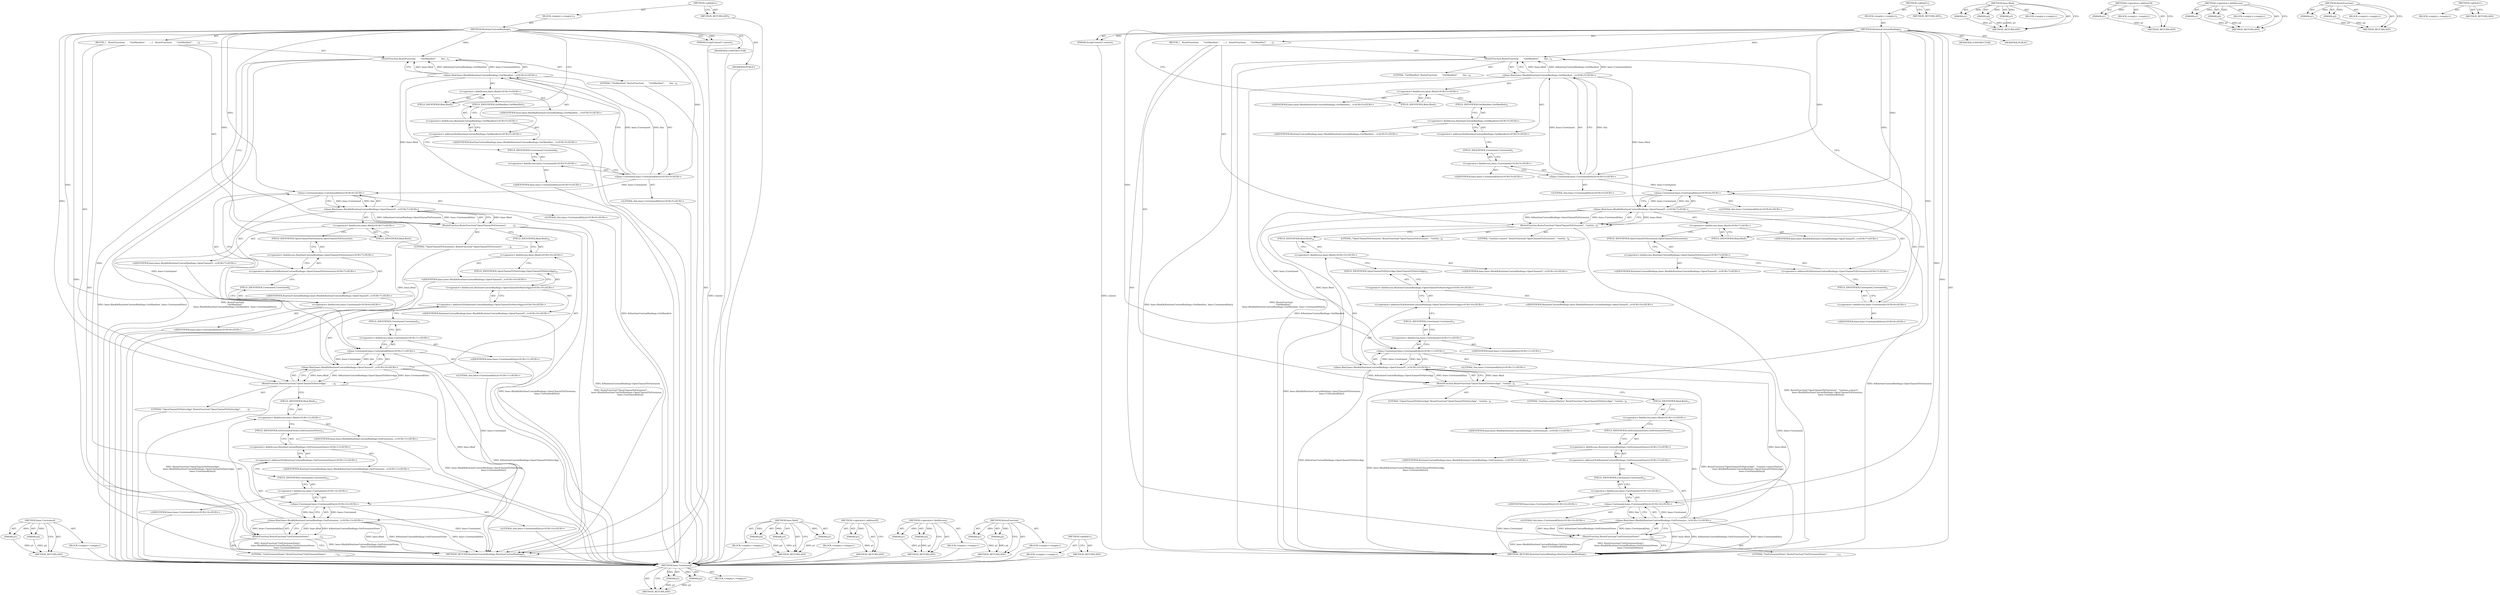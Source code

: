 digraph "&lt;global&gt;" {
vulnerable_120 [label=<(METHOD,base.Unretained)>];
vulnerable_121 [label=<(PARAM,p1)>];
vulnerable_122 [label=<(PARAM,p2)>];
vulnerable_123 [label=<(BLOCK,&lt;empty&gt;,&lt;empty&gt;)>];
vulnerable_124 [label=<(METHOD_RETURN,ANY)>];
vulnerable_6 [label=<(METHOD,&lt;global&gt;)<SUB>1</SUB>>];
vulnerable_7 [label=<(BLOCK,&lt;empty&gt;,&lt;empty&gt;)<SUB>1</SUB>>];
vulnerable_8 [label=<(METHOD,RuntimeCustomBindings)<SUB>1</SUB>>];
vulnerable_9 [label=<(PARAM,ScriptContext* context)<SUB>1</SUB>>];
vulnerable_10 [label=<(BLOCK,{
   RouteFunction(
       &quot;GetManifest&quot;,
     ...,{
   RouteFunction(
       &quot;GetManifest&quot;,
     ...)<SUB>2</SUB>>];
vulnerable_11 [label=<(RouteFunction,RouteFunction(
       &quot;GetManifest&quot;,
       bas...)<SUB>3</SUB>>];
vulnerable_12 [label=<(LITERAL,&quot;GetManifest&quot;,RouteFunction(
       &quot;GetManifest&quot;,
       bas...)<SUB>4</SUB>>];
vulnerable_13 [label="<(base.Bind,base::Bind(&amp;RuntimeCustomBindings::GetManifest,...)<SUB>5</SUB>>"];
vulnerable_14 [label="<(&lt;operator&gt;.fieldAccess,base::Bind)<SUB>5</SUB>>"];
vulnerable_15 [label="<(IDENTIFIER,base,base::Bind(&amp;RuntimeCustomBindings::GetManifest,...)<SUB>5</SUB>>"];
vulnerable_16 [label=<(FIELD_IDENTIFIER,Bind,Bind)<SUB>5</SUB>>];
vulnerable_17 [label="<(&lt;operator&gt;.addressOf,&amp;RuntimeCustomBindings::GetManifest)<SUB>5</SUB>>"];
vulnerable_18 [label="<(&lt;operator&gt;.fieldAccess,RuntimeCustomBindings::GetManifest)<SUB>5</SUB>>"];
vulnerable_19 [label="<(IDENTIFIER,RuntimeCustomBindings,base::Bind(&amp;RuntimeCustomBindings::GetManifest,...)<SUB>5</SUB>>"];
vulnerable_20 [label=<(FIELD_IDENTIFIER,GetManifest,GetManifest)<SUB>5</SUB>>];
vulnerable_21 [label="<(base.Unretained,base::Unretained(this))<SUB>5</SUB>>"];
vulnerable_22 [label="<(&lt;operator&gt;.fieldAccess,base::Unretained)<SUB>5</SUB>>"];
vulnerable_23 [label="<(IDENTIFIER,base,base::Unretained(this))<SUB>5</SUB>>"];
vulnerable_24 [label=<(FIELD_IDENTIFIER,Unretained,Unretained)<SUB>5</SUB>>];
vulnerable_25 [label="<(LITERAL,this,base::Unretained(this))<SUB>5</SUB>>"];
vulnerable_26 [label=<(RouteFunction,RouteFunction(&quot;OpenChannelToExtension&quot;,
       ...)<SUB>6</SUB>>];
vulnerable_27 [label=<(LITERAL,&quot;OpenChannelToExtension&quot;,RouteFunction(&quot;OpenChannelToExtension&quot;,
       ...)<SUB>6</SUB>>];
vulnerable_28 [label="<(base.Bind,base::Bind(&amp;RuntimeCustomBindings::OpenChannelT...)<SUB>7</SUB>>"];
vulnerable_29 [label="<(&lt;operator&gt;.fieldAccess,base::Bind)<SUB>7</SUB>>"];
vulnerable_30 [label="<(IDENTIFIER,base,base::Bind(&amp;RuntimeCustomBindings::OpenChannelT...)<SUB>7</SUB>>"];
vulnerable_31 [label=<(FIELD_IDENTIFIER,Bind,Bind)<SUB>7</SUB>>];
vulnerable_32 [label="<(&lt;operator&gt;.addressOf,&amp;RuntimeCustomBindings::OpenChannelToExtension)<SUB>7</SUB>>"];
vulnerable_33 [label="<(&lt;operator&gt;.fieldAccess,RuntimeCustomBindings::OpenChannelToExtension)<SUB>7</SUB>>"];
vulnerable_34 [label="<(IDENTIFIER,RuntimeCustomBindings,base::Bind(&amp;RuntimeCustomBindings::OpenChannelT...)<SUB>7</SUB>>"];
vulnerable_35 [label=<(FIELD_IDENTIFIER,OpenChannelToExtension,OpenChannelToExtension)<SUB>7</SUB>>];
vulnerable_36 [label="<(base.Unretained,base::Unretained(this))<SUB>8</SUB>>"];
vulnerable_37 [label="<(&lt;operator&gt;.fieldAccess,base::Unretained)<SUB>8</SUB>>"];
vulnerable_38 [label="<(IDENTIFIER,base,base::Unretained(this))<SUB>8</SUB>>"];
vulnerable_39 [label=<(FIELD_IDENTIFIER,Unretained,Unretained)<SUB>8</SUB>>];
vulnerable_40 [label="<(LITERAL,this,base::Unretained(this))<SUB>8</SUB>>"];
vulnerable_41 [label=<(RouteFunction,RouteFunction(&quot;OpenChannelToNativeApp&quot;,
       ...)<SUB>9</SUB>>];
vulnerable_42 [label=<(LITERAL,&quot;OpenChannelToNativeApp&quot;,RouteFunction(&quot;OpenChannelToNativeApp&quot;,
       ...)<SUB>9</SUB>>];
vulnerable_43 [label="<(base.Bind,base::Bind(&amp;RuntimeCustomBindings::OpenChannelT...)<SUB>10</SUB>>"];
vulnerable_44 [label="<(&lt;operator&gt;.fieldAccess,base::Bind)<SUB>10</SUB>>"];
vulnerable_45 [label="<(IDENTIFIER,base,base::Bind(&amp;RuntimeCustomBindings::OpenChannelT...)<SUB>10</SUB>>"];
vulnerable_46 [label=<(FIELD_IDENTIFIER,Bind,Bind)<SUB>10</SUB>>];
vulnerable_47 [label="<(&lt;operator&gt;.addressOf,&amp;RuntimeCustomBindings::OpenChannelToNativeApp)<SUB>10</SUB>>"];
vulnerable_48 [label="<(&lt;operator&gt;.fieldAccess,RuntimeCustomBindings::OpenChannelToNativeApp)<SUB>10</SUB>>"];
vulnerable_49 [label="<(IDENTIFIER,RuntimeCustomBindings,base::Bind(&amp;RuntimeCustomBindings::OpenChannelT...)<SUB>10</SUB>>"];
vulnerable_50 [label=<(FIELD_IDENTIFIER,OpenChannelToNativeApp,OpenChannelToNativeApp)<SUB>10</SUB>>];
vulnerable_51 [label="<(base.Unretained,base::Unretained(this))<SUB>11</SUB>>"];
vulnerable_52 [label="<(&lt;operator&gt;.fieldAccess,base::Unretained)<SUB>11</SUB>>"];
vulnerable_53 [label="<(IDENTIFIER,base,base::Unretained(this))<SUB>11</SUB>>"];
vulnerable_54 [label=<(FIELD_IDENTIFIER,Unretained,Unretained)<SUB>11</SUB>>];
vulnerable_55 [label="<(LITERAL,this,base::Unretained(this))<SUB>11</SUB>>"];
vulnerable_56 [label=<(RouteFunction,RouteFunction(&quot;GetExtensionViews&quot;,
            ...)<SUB>12</SUB>>];
vulnerable_57 [label=<(LITERAL,&quot;GetExtensionViews&quot;,RouteFunction(&quot;GetExtensionViews&quot;,
            ...)<SUB>12</SUB>>];
vulnerable_58 [label="<(base.Bind,base::Bind(&amp;RuntimeCustomBindings::GetExtension...)<SUB>13</SUB>>"];
vulnerable_59 [label="<(&lt;operator&gt;.fieldAccess,base::Bind)<SUB>13</SUB>>"];
vulnerable_60 [label="<(IDENTIFIER,base,base::Bind(&amp;RuntimeCustomBindings::GetExtension...)<SUB>13</SUB>>"];
vulnerable_61 [label=<(FIELD_IDENTIFIER,Bind,Bind)<SUB>13</SUB>>];
vulnerable_62 [label="<(&lt;operator&gt;.addressOf,&amp;RuntimeCustomBindings::GetExtensionViews)<SUB>13</SUB>>"];
vulnerable_63 [label="<(&lt;operator&gt;.fieldAccess,RuntimeCustomBindings::GetExtensionViews)<SUB>13</SUB>>"];
vulnerable_64 [label="<(IDENTIFIER,RuntimeCustomBindings,base::Bind(&amp;RuntimeCustomBindings::GetExtension...)<SUB>13</SUB>>"];
vulnerable_65 [label=<(FIELD_IDENTIFIER,GetExtensionViews,GetExtensionViews)<SUB>13</SUB>>];
vulnerable_66 [label="<(base.Unretained,base::Unretained(this))<SUB>14</SUB>>"];
vulnerable_67 [label="<(&lt;operator&gt;.fieldAccess,base::Unretained)<SUB>14</SUB>>"];
vulnerable_68 [label="<(IDENTIFIER,base,base::Unretained(this))<SUB>14</SUB>>"];
vulnerable_69 [label=<(FIELD_IDENTIFIER,Unretained,Unretained)<SUB>14</SUB>>];
vulnerable_70 [label="<(LITERAL,this,base::Unretained(this))<SUB>14</SUB>>"];
vulnerable_71 [label=<(MODIFIER,CONSTRUCTOR)>];
vulnerable_72 [label=<(MODIFIER,PUBLIC)>];
vulnerable_73 [label=<(METHOD_RETURN,RuntimeCustomBindings.RuntimeCustomBindings)<SUB>1</SUB>>];
vulnerable_75 [label=<(METHOD_RETURN,ANY)<SUB>1</SUB>>];
vulnerable_105 [label=<(METHOD,base.Bind)>];
vulnerable_106 [label=<(PARAM,p1)>];
vulnerable_107 [label=<(PARAM,p2)>];
vulnerable_108 [label=<(PARAM,p3)>];
vulnerable_109 [label=<(BLOCK,&lt;empty&gt;,&lt;empty&gt;)>];
vulnerable_110 [label=<(METHOD_RETURN,ANY)>];
vulnerable_116 [label=<(METHOD,&lt;operator&gt;.addressOf)>];
vulnerable_117 [label=<(PARAM,p1)>];
vulnerable_118 [label=<(BLOCK,&lt;empty&gt;,&lt;empty&gt;)>];
vulnerable_119 [label=<(METHOD_RETURN,ANY)>];
vulnerable_111 [label=<(METHOD,&lt;operator&gt;.fieldAccess)>];
vulnerable_112 [label=<(PARAM,p1)>];
vulnerable_113 [label=<(PARAM,p2)>];
vulnerable_114 [label=<(BLOCK,&lt;empty&gt;,&lt;empty&gt;)>];
vulnerable_115 [label=<(METHOD_RETURN,ANY)>];
vulnerable_100 [label=<(METHOD,RouteFunction)>];
vulnerable_101 [label=<(PARAM,p1)>];
vulnerable_102 [label=<(PARAM,p2)>];
vulnerable_103 [label=<(BLOCK,&lt;empty&gt;,&lt;empty&gt;)>];
vulnerable_104 [label=<(METHOD_RETURN,ANY)>];
vulnerable_94 [label=<(METHOD,&lt;global&gt;)<SUB>1</SUB>>];
vulnerable_95 [label=<(BLOCK,&lt;empty&gt;,&lt;empty&gt;)>];
vulnerable_96 [label=<(METHOD_RETURN,ANY)>];
fixed_126 [label=<(METHOD,base.Unretained)>];
fixed_127 [label=<(PARAM,p1)>];
fixed_128 [label=<(PARAM,p2)>];
fixed_129 [label=<(BLOCK,&lt;empty&gt;,&lt;empty&gt;)>];
fixed_130 [label=<(METHOD_RETURN,ANY)>];
fixed_6 [label=<(METHOD,&lt;global&gt;)<SUB>1</SUB>>];
fixed_7 [label=<(BLOCK,&lt;empty&gt;,&lt;empty&gt;)<SUB>1</SUB>>];
fixed_8 [label=<(METHOD,RuntimeCustomBindings)<SUB>1</SUB>>];
fixed_9 [label=<(PARAM,ScriptContext* context)<SUB>1</SUB>>];
fixed_10 [label=<(BLOCK,{
   RouteFunction(
       &quot;GetManifest&quot;,
     ...,{
   RouteFunction(
       &quot;GetManifest&quot;,
     ...)<SUB>2</SUB>>];
fixed_11 [label=<(RouteFunction,RouteFunction(
       &quot;GetManifest&quot;,
       bas...)<SUB>3</SUB>>];
fixed_12 [label=<(LITERAL,&quot;GetManifest&quot;,RouteFunction(
       &quot;GetManifest&quot;,
       bas...)<SUB>4</SUB>>];
fixed_13 [label="<(base.Bind,base::Bind(&amp;RuntimeCustomBindings::GetManifest,...)<SUB>5</SUB>>"];
fixed_14 [label="<(&lt;operator&gt;.fieldAccess,base::Bind)<SUB>5</SUB>>"];
fixed_15 [label="<(IDENTIFIER,base,base::Bind(&amp;RuntimeCustomBindings::GetManifest,...)<SUB>5</SUB>>"];
fixed_16 [label=<(FIELD_IDENTIFIER,Bind,Bind)<SUB>5</SUB>>];
fixed_17 [label="<(&lt;operator&gt;.addressOf,&amp;RuntimeCustomBindings::GetManifest)<SUB>5</SUB>>"];
fixed_18 [label="<(&lt;operator&gt;.fieldAccess,RuntimeCustomBindings::GetManifest)<SUB>5</SUB>>"];
fixed_19 [label="<(IDENTIFIER,RuntimeCustomBindings,base::Bind(&amp;RuntimeCustomBindings::GetManifest,...)<SUB>5</SUB>>"];
fixed_20 [label=<(FIELD_IDENTIFIER,GetManifest,GetManifest)<SUB>5</SUB>>];
fixed_21 [label="<(base.Unretained,base::Unretained(this))<SUB>5</SUB>>"];
fixed_22 [label="<(&lt;operator&gt;.fieldAccess,base::Unretained)<SUB>5</SUB>>"];
fixed_23 [label="<(IDENTIFIER,base,base::Unretained(this))<SUB>5</SUB>>"];
fixed_24 [label=<(FIELD_IDENTIFIER,Unretained,Unretained)<SUB>5</SUB>>];
fixed_25 [label="<(LITERAL,this,base::Unretained(this))<SUB>5</SUB>>"];
fixed_26 [label=<(RouteFunction,RouteFunction(&quot;OpenChannelToExtension&quot;, &quot;runtim...)<SUB>6</SUB>>];
fixed_27 [label=<(LITERAL,&quot;OpenChannelToExtension&quot;,RouteFunction(&quot;OpenChannelToExtension&quot;, &quot;runtim...)<SUB>6</SUB>>];
fixed_28 [label=<(LITERAL,&quot;runtime.connect&quot;,RouteFunction(&quot;OpenChannelToExtension&quot;, &quot;runtim...)<SUB>6</SUB>>];
fixed_29 [label="<(base.Bind,base::Bind(&amp;RuntimeCustomBindings::OpenChannelT...)<SUB>7</SUB>>"];
fixed_30 [label="<(&lt;operator&gt;.fieldAccess,base::Bind)<SUB>7</SUB>>"];
fixed_31 [label="<(IDENTIFIER,base,base::Bind(&amp;RuntimeCustomBindings::OpenChannelT...)<SUB>7</SUB>>"];
fixed_32 [label=<(FIELD_IDENTIFIER,Bind,Bind)<SUB>7</SUB>>];
fixed_33 [label="<(&lt;operator&gt;.addressOf,&amp;RuntimeCustomBindings::OpenChannelToExtension)<SUB>7</SUB>>"];
fixed_34 [label="<(&lt;operator&gt;.fieldAccess,RuntimeCustomBindings::OpenChannelToExtension)<SUB>7</SUB>>"];
fixed_35 [label="<(IDENTIFIER,RuntimeCustomBindings,base::Bind(&amp;RuntimeCustomBindings::OpenChannelT...)<SUB>7</SUB>>"];
fixed_36 [label=<(FIELD_IDENTIFIER,OpenChannelToExtension,OpenChannelToExtension)<SUB>7</SUB>>];
fixed_37 [label="<(base.Unretained,base::Unretained(this))<SUB>8</SUB>>"];
fixed_38 [label="<(&lt;operator&gt;.fieldAccess,base::Unretained)<SUB>8</SUB>>"];
fixed_39 [label="<(IDENTIFIER,base,base::Unretained(this))<SUB>8</SUB>>"];
fixed_40 [label=<(FIELD_IDENTIFIER,Unretained,Unretained)<SUB>8</SUB>>];
fixed_41 [label="<(LITERAL,this,base::Unretained(this))<SUB>8</SUB>>"];
fixed_42 [label=<(RouteFunction,RouteFunction(&quot;OpenChannelToNativeApp&quot;, &quot;runtim...)<SUB>9</SUB>>];
fixed_43 [label=<(LITERAL,&quot;OpenChannelToNativeApp&quot;,RouteFunction(&quot;OpenChannelToNativeApp&quot;, &quot;runtim...)<SUB>9</SUB>>];
fixed_44 [label=<(LITERAL,&quot;runtime.connectNative&quot;,RouteFunction(&quot;OpenChannelToNativeApp&quot;, &quot;runtim...)<SUB>9</SUB>>];
fixed_45 [label="<(base.Bind,base::Bind(&amp;RuntimeCustomBindings::OpenChannelT...)<SUB>10</SUB>>"];
fixed_46 [label="<(&lt;operator&gt;.fieldAccess,base::Bind)<SUB>10</SUB>>"];
fixed_47 [label="<(IDENTIFIER,base,base::Bind(&amp;RuntimeCustomBindings::OpenChannelT...)<SUB>10</SUB>>"];
fixed_48 [label=<(FIELD_IDENTIFIER,Bind,Bind)<SUB>10</SUB>>];
fixed_49 [label="<(&lt;operator&gt;.addressOf,&amp;RuntimeCustomBindings::OpenChannelToNativeApp)<SUB>10</SUB>>"];
fixed_50 [label="<(&lt;operator&gt;.fieldAccess,RuntimeCustomBindings::OpenChannelToNativeApp)<SUB>10</SUB>>"];
fixed_51 [label="<(IDENTIFIER,RuntimeCustomBindings,base::Bind(&amp;RuntimeCustomBindings::OpenChannelT...)<SUB>10</SUB>>"];
fixed_52 [label=<(FIELD_IDENTIFIER,OpenChannelToNativeApp,OpenChannelToNativeApp)<SUB>10</SUB>>];
fixed_53 [label="<(base.Unretained,base::Unretained(this))<SUB>11</SUB>>"];
fixed_54 [label="<(&lt;operator&gt;.fieldAccess,base::Unretained)<SUB>11</SUB>>"];
fixed_55 [label="<(IDENTIFIER,base,base::Unretained(this))<SUB>11</SUB>>"];
fixed_56 [label=<(FIELD_IDENTIFIER,Unretained,Unretained)<SUB>11</SUB>>];
fixed_57 [label="<(LITERAL,this,base::Unretained(this))<SUB>11</SUB>>"];
fixed_58 [label=<(RouteFunction,RouteFunction(&quot;GetExtensionViews&quot;,
            ...)<SUB>12</SUB>>];
fixed_59 [label=<(LITERAL,&quot;GetExtensionViews&quot;,RouteFunction(&quot;GetExtensionViews&quot;,
            ...)<SUB>12</SUB>>];
fixed_60 [label="<(base.Bind,base::Bind(&amp;RuntimeCustomBindings::GetExtension...)<SUB>13</SUB>>"];
fixed_61 [label="<(&lt;operator&gt;.fieldAccess,base::Bind)<SUB>13</SUB>>"];
fixed_62 [label="<(IDENTIFIER,base,base::Bind(&amp;RuntimeCustomBindings::GetExtension...)<SUB>13</SUB>>"];
fixed_63 [label=<(FIELD_IDENTIFIER,Bind,Bind)<SUB>13</SUB>>];
fixed_64 [label="<(&lt;operator&gt;.addressOf,&amp;RuntimeCustomBindings::GetExtensionViews)<SUB>13</SUB>>"];
fixed_65 [label="<(&lt;operator&gt;.fieldAccess,RuntimeCustomBindings::GetExtensionViews)<SUB>13</SUB>>"];
fixed_66 [label="<(IDENTIFIER,RuntimeCustomBindings,base::Bind(&amp;RuntimeCustomBindings::GetExtension...)<SUB>13</SUB>>"];
fixed_67 [label=<(FIELD_IDENTIFIER,GetExtensionViews,GetExtensionViews)<SUB>13</SUB>>];
fixed_68 [label="<(base.Unretained,base::Unretained(this))<SUB>14</SUB>>"];
fixed_69 [label="<(&lt;operator&gt;.fieldAccess,base::Unretained)<SUB>14</SUB>>"];
fixed_70 [label="<(IDENTIFIER,base,base::Unretained(this))<SUB>14</SUB>>"];
fixed_71 [label=<(FIELD_IDENTIFIER,Unretained,Unretained)<SUB>14</SUB>>];
fixed_72 [label="<(LITERAL,this,base::Unretained(this))<SUB>14</SUB>>"];
fixed_73 [label=<(MODIFIER,CONSTRUCTOR)>];
fixed_74 [label=<(MODIFIER,PUBLIC)>];
fixed_75 [label=<(METHOD_RETURN,RuntimeCustomBindings.RuntimeCustomBindings)<SUB>1</SUB>>];
fixed_77 [label=<(METHOD_RETURN,ANY)<SUB>1</SUB>>];
fixed_111 [label=<(METHOD,base.Bind)>];
fixed_112 [label=<(PARAM,p1)>];
fixed_113 [label=<(PARAM,p2)>];
fixed_114 [label=<(PARAM,p3)>];
fixed_115 [label=<(BLOCK,&lt;empty&gt;,&lt;empty&gt;)>];
fixed_116 [label=<(METHOD_RETURN,ANY)>];
fixed_122 [label=<(METHOD,&lt;operator&gt;.addressOf)>];
fixed_123 [label=<(PARAM,p1)>];
fixed_124 [label=<(BLOCK,&lt;empty&gt;,&lt;empty&gt;)>];
fixed_125 [label=<(METHOD_RETURN,ANY)>];
fixed_117 [label=<(METHOD,&lt;operator&gt;.fieldAccess)>];
fixed_118 [label=<(PARAM,p1)>];
fixed_119 [label=<(PARAM,p2)>];
fixed_120 [label=<(BLOCK,&lt;empty&gt;,&lt;empty&gt;)>];
fixed_121 [label=<(METHOD_RETURN,ANY)>];
fixed_106 [label=<(METHOD,RouteFunction)>];
fixed_107 [label=<(PARAM,p1)>];
fixed_108 [label=<(PARAM,p2)>];
fixed_109 [label=<(BLOCK,&lt;empty&gt;,&lt;empty&gt;)>];
fixed_110 [label=<(METHOD_RETURN,ANY)>];
fixed_100 [label=<(METHOD,&lt;global&gt;)<SUB>1</SUB>>];
fixed_101 [label=<(BLOCK,&lt;empty&gt;,&lt;empty&gt;)>];
fixed_102 [label=<(METHOD_RETURN,ANY)>];
vulnerable_120 -> vulnerable_121  [key=0, label="AST: "];
vulnerable_120 -> vulnerable_121  [key=1, label="DDG: "];
vulnerable_120 -> vulnerable_123  [key=0, label="AST: "];
vulnerable_120 -> vulnerable_122  [key=0, label="AST: "];
vulnerable_120 -> vulnerable_122  [key=1, label="DDG: "];
vulnerable_120 -> vulnerable_124  [key=0, label="AST: "];
vulnerable_120 -> vulnerable_124  [key=1, label="CFG: "];
vulnerable_121 -> vulnerable_124  [key=0, label="DDG: p1"];
vulnerable_122 -> vulnerable_124  [key=0, label="DDG: p2"];
vulnerable_123 -> fixed_126  [key=0];
vulnerable_124 -> fixed_126  [key=0];
vulnerable_6 -> vulnerable_7  [key=0, label="AST: "];
vulnerable_6 -> vulnerable_75  [key=0, label="AST: "];
vulnerable_6 -> vulnerable_75  [key=1, label="CFG: "];
vulnerable_7 -> vulnerable_8  [key=0, label="AST: "];
vulnerable_8 -> vulnerable_9  [key=0, label="AST: "];
vulnerable_8 -> vulnerable_9  [key=1, label="DDG: "];
vulnerable_8 -> vulnerable_10  [key=0, label="AST: "];
vulnerable_8 -> vulnerable_71  [key=0, label="AST: "];
vulnerable_8 -> vulnerable_72  [key=0, label="AST: "];
vulnerable_8 -> vulnerable_73  [key=0, label="AST: "];
vulnerable_8 -> vulnerable_16  [key=0, label="CFG: "];
vulnerable_8 -> vulnerable_11  [key=0, label="DDG: "];
vulnerable_8 -> vulnerable_26  [key=0, label="DDG: "];
vulnerable_8 -> vulnerable_41  [key=0, label="DDG: "];
vulnerable_8 -> vulnerable_56  [key=0, label="DDG: "];
vulnerable_8 -> vulnerable_21  [key=0, label="DDG: "];
vulnerable_8 -> vulnerable_36  [key=0, label="DDG: "];
vulnerable_8 -> vulnerable_51  [key=0, label="DDG: "];
vulnerable_8 -> vulnerable_66  [key=0, label="DDG: "];
vulnerable_9 -> vulnerable_73  [key=0, label="DDG: context"];
vulnerable_10 -> vulnerable_11  [key=0, label="AST: "];
vulnerable_10 -> vulnerable_26  [key=0, label="AST: "];
vulnerable_10 -> vulnerable_41  [key=0, label="AST: "];
vulnerable_10 -> vulnerable_56  [key=0, label="AST: "];
vulnerable_11 -> vulnerable_12  [key=0, label="AST: "];
vulnerable_11 -> vulnerable_13  [key=0, label="AST: "];
vulnerable_11 -> vulnerable_31  [key=0, label="CFG: "];
vulnerable_11 -> vulnerable_73  [key=0, label="DDG: base::Bind(&amp;RuntimeCustomBindings::GetManifest, base::Unretained(this))"];
vulnerable_11 -> vulnerable_73  [key=1, label="DDG: RouteFunction(
       &quot;GetManifest&quot;,
       base::Bind(&amp;RuntimeCustomBindings::GetManifest, base::Unretained(this)))"];
vulnerable_12 -> fixed_126  [key=0];
vulnerable_13 -> vulnerable_14  [key=0, label="AST: "];
vulnerable_13 -> vulnerable_17  [key=0, label="AST: "];
vulnerable_13 -> vulnerable_21  [key=0, label="AST: "];
vulnerable_13 -> vulnerable_11  [key=0, label="CFG: "];
vulnerable_13 -> vulnerable_11  [key=1, label="DDG: base::Bind"];
vulnerable_13 -> vulnerable_11  [key=2, label="DDG: &amp;RuntimeCustomBindings::GetManifest"];
vulnerable_13 -> vulnerable_11  [key=3, label="DDG: base::Unretained(this)"];
vulnerable_13 -> vulnerable_73  [key=0, label="DDG: &amp;RuntimeCustomBindings::GetManifest"];
vulnerable_13 -> vulnerable_28  [key=0, label="DDG: base::Bind"];
vulnerable_14 -> vulnerable_15  [key=0, label="AST: "];
vulnerable_14 -> vulnerable_16  [key=0, label="AST: "];
vulnerable_14 -> vulnerable_20  [key=0, label="CFG: "];
vulnerable_15 -> fixed_126  [key=0];
vulnerable_16 -> vulnerable_14  [key=0, label="CFG: "];
vulnerable_17 -> vulnerable_18  [key=0, label="AST: "];
vulnerable_17 -> vulnerable_24  [key=0, label="CFG: "];
vulnerable_18 -> vulnerable_19  [key=0, label="AST: "];
vulnerable_18 -> vulnerable_20  [key=0, label="AST: "];
vulnerable_18 -> vulnerable_17  [key=0, label="CFG: "];
vulnerable_19 -> fixed_126  [key=0];
vulnerable_20 -> vulnerable_18  [key=0, label="CFG: "];
vulnerable_21 -> vulnerable_22  [key=0, label="AST: "];
vulnerable_21 -> vulnerable_25  [key=0, label="AST: "];
vulnerable_21 -> vulnerable_13  [key=0, label="CFG: "];
vulnerable_21 -> vulnerable_13  [key=1, label="DDG: base::Unretained"];
vulnerable_21 -> vulnerable_13  [key=2, label="DDG: this"];
vulnerable_21 -> vulnerable_36  [key=0, label="DDG: base::Unretained"];
vulnerable_22 -> vulnerable_23  [key=0, label="AST: "];
vulnerable_22 -> vulnerable_24  [key=0, label="AST: "];
vulnerable_22 -> vulnerable_21  [key=0, label="CFG: "];
vulnerable_23 -> fixed_126  [key=0];
vulnerable_24 -> vulnerable_22  [key=0, label="CFG: "];
vulnerable_25 -> fixed_126  [key=0];
vulnerable_26 -> vulnerable_27  [key=0, label="AST: "];
vulnerable_26 -> vulnerable_28  [key=0, label="AST: "];
vulnerable_26 -> vulnerable_46  [key=0, label="CFG: "];
vulnerable_26 -> vulnerable_73  [key=0, label="DDG: base::Bind(&amp;RuntimeCustomBindings::OpenChannelToExtension,
                            base::Unretained(this))"];
vulnerable_26 -> vulnerable_73  [key=1, label="DDG: RouteFunction(&quot;OpenChannelToExtension&quot;,
                 base::Bind(&amp;RuntimeCustomBindings::OpenChannelToExtension,
                            base::Unretained(this)))"];
vulnerable_27 -> fixed_126  [key=0];
vulnerable_28 -> vulnerable_29  [key=0, label="AST: "];
vulnerable_28 -> vulnerable_32  [key=0, label="AST: "];
vulnerable_28 -> vulnerable_36  [key=0, label="AST: "];
vulnerable_28 -> vulnerable_26  [key=0, label="CFG: "];
vulnerable_28 -> vulnerable_26  [key=1, label="DDG: base::Bind"];
vulnerable_28 -> vulnerable_26  [key=2, label="DDG: &amp;RuntimeCustomBindings::OpenChannelToExtension"];
vulnerable_28 -> vulnerable_26  [key=3, label="DDG: base::Unretained(this)"];
vulnerable_28 -> vulnerable_73  [key=0, label="DDG: &amp;RuntimeCustomBindings::OpenChannelToExtension"];
vulnerable_28 -> vulnerable_43  [key=0, label="DDG: base::Bind"];
vulnerable_29 -> vulnerable_30  [key=0, label="AST: "];
vulnerable_29 -> vulnerable_31  [key=0, label="AST: "];
vulnerable_29 -> vulnerable_35  [key=0, label="CFG: "];
vulnerable_30 -> fixed_126  [key=0];
vulnerable_31 -> vulnerable_29  [key=0, label="CFG: "];
vulnerable_32 -> vulnerable_33  [key=0, label="AST: "];
vulnerable_32 -> vulnerable_39  [key=0, label="CFG: "];
vulnerable_33 -> vulnerable_34  [key=0, label="AST: "];
vulnerable_33 -> vulnerable_35  [key=0, label="AST: "];
vulnerable_33 -> vulnerable_32  [key=0, label="CFG: "];
vulnerable_34 -> fixed_126  [key=0];
vulnerable_35 -> vulnerable_33  [key=0, label="CFG: "];
vulnerable_36 -> vulnerable_37  [key=0, label="AST: "];
vulnerable_36 -> vulnerable_40  [key=0, label="AST: "];
vulnerable_36 -> vulnerable_28  [key=0, label="CFG: "];
vulnerable_36 -> vulnerable_28  [key=1, label="DDG: base::Unretained"];
vulnerable_36 -> vulnerable_28  [key=2, label="DDG: this"];
vulnerable_36 -> vulnerable_51  [key=0, label="DDG: base::Unretained"];
vulnerable_37 -> vulnerable_38  [key=0, label="AST: "];
vulnerable_37 -> vulnerable_39  [key=0, label="AST: "];
vulnerable_37 -> vulnerable_36  [key=0, label="CFG: "];
vulnerable_38 -> fixed_126  [key=0];
vulnerable_39 -> vulnerable_37  [key=0, label="CFG: "];
vulnerable_40 -> fixed_126  [key=0];
vulnerable_41 -> vulnerable_42  [key=0, label="AST: "];
vulnerable_41 -> vulnerable_43  [key=0, label="AST: "];
vulnerable_41 -> vulnerable_61  [key=0, label="CFG: "];
vulnerable_41 -> vulnerable_73  [key=0, label="DDG: base::Bind(&amp;RuntimeCustomBindings::OpenChannelToNativeApp,
                            base::Unretained(this))"];
vulnerable_41 -> vulnerable_73  [key=1, label="DDG: RouteFunction(&quot;OpenChannelToNativeApp&quot;,
                 base::Bind(&amp;RuntimeCustomBindings::OpenChannelToNativeApp,
                            base::Unretained(this)))"];
vulnerable_42 -> fixed_126  [key=0];
vulnerable_43 -> vulnerable_44  [key=0, label="AST: "];
vulnerable_43 -> vulnerable_47  [key=0, label="AST: "];
vulnerable_43 -> vulnerable_51  [key=0, label="AST: "];
vulnerable_43 -> vulnerable_41  [key=0, label="CFG: "];
vulnerable_43 -> vulnerable_41  [key=1, label="DDG: base::Bind"];
vulnerable_43 -> vulnerable_41  [key=2, label="DDG: &amp;RuntimeCustomBindings::OpenChannelToNativeApp"];
vulnerable_43 -> vulnerable_41  [key=3, label="DDG: base::Unretained(this)"];
vulnerable_43 -> vulnerable_73  [key=0, label="DDG: &amp;RuntimeCustomBindings::OpenChannelToNativeApp"];
vulnerable_43 -> vulnerable_58  [key=0, label="DDG: base::Bind"];
vulnerable_44 -> vulnerable_45  [key=0, label="AST: "];
vulnerable_44 -> vulnerable_46  [key=0, label="AST: "];
vulnerable_44 -> vulnerable_50  [key=0, label="CFG: "];
vulnerable_45 -> fixed_126  [key=0];
vulnerable_46 -> vulnerable_44  [key=0, label="CFG: "];
vulnerable_47 -> vulnerable_48  [key=0, label="AST: "];
vulnerable_47 -> vulnerable_54  [key=0, label="CFG: "];
vulnerable_48 -> vulnerable_49  [key=0, label="AST: "];
vulnerable_48 -> vulnerable_50  [key=0, label="AST: "];
vulnerable_48 -> vulnerable_47  [key=0, label="CFG: "];
vulnerable_49 -> fixed_126  [key=0];
vulnerable_50 -> vulnerable_48  [key=0, label="CFG: "];
vulnerable_51 -> vulnerable_52  [key=0, label="AST: "];
vulnerable_51 -> vulnerable_55  [key=0, label="AST: "];
vulnerable_51 -> vulnerable_43  [key=0, label="CFG: "];
vulnerable_51 -> vulnerable_43  [key=1, label="DDG: base::Unretained"];
vulnerable_51 -> vulnerable_43  [key=2, label="DDG: this"];
vulnerable_51 -> vulnerable_66  [key=0, label="DDG: base::Unretained"];
vulnerable_52 -> vulnerable_53  [key=0, label="AST: "];
vulnerable_52 -> vulnerable_54  [key=0, label="AST: "];
vulnerable_52 -> vulnerable_51  [key=0, label="CFG: "];
vulnerable_53 -> fixed_126  [key=0];
vulnerable_54 -> vulnerable_52  [key=0, label="CFG: "];
vulnerable_55 -> fixed_126  [key=0];
vulnerable_56 -> vulnerable_57  [key=0, label="AST: "];
vulnerable_56 -> vulnerable_58  [key=0, label="AST: "];
vulnerable_56 -> vulnerable_73  [key=0, label="CFG: "];
vulnerable_56 -> vulnerable_73  [key=1, label="DDG: base::Bind(&amp;RuntimeCustomBindings::GetExtensionViews,
                           base::Unretained(this))"];
vulnerable_56 -> vulnerable_73  [key=2, label="DDG: RouteFunction(&quot;GetExtensionViews&quot;,
                base::Bind(&amp;RuntimeCustomBindings::GetExtensionViews,
                           base::Unretained(this)))"];
vulnerable_57 -> fixed_126  [key=0];
vulnerable_58 -> vulnerable_59  [key=0, label="AST: "];
vulnerable_58 -> vulnerable_62  [key=0, label="AST: "];
vulnerable_58 -> vulnerable_66  [key=0, label="AST: "];
vulnerable_58 -> vulnerable_56  [key=0, label="CFG: "];
vulnerable_58 -> vulnerable_56  [key=1, label="DDG: base::Bind"];
vulnerable_58 -> vulnerable_56  [key=2, label="DDG: &amp;RuntimeCustomBindings::GetExtensionViews"];
vulnerable_58 -> vulnerable_56  [key=3, label="DDG: base::Unretained(this)"];
vulnerable_58 -> vulnerable_73  [key=0, label="DDG: base::Bind"];
vulnerable_58 -> vulnerable_73  [key=1, label="DDG: &amp;RuntimeCustomBindings::GetExtensionViews"];
vulnerable_58 -> vulnerable_73  [key=2, label="DDG: base::Unretained(this)"];
vulnerable_59 -> vulnerable_60  [key=0, label="AST: "];
vulnerable_59 -> vulnerable_61  [key=0, label="AST: "];
vulnerable_59 -> vulnerable_65  [key=0, label="CFG: "];
vulnerable_60 -> fixed_126  [key=0];
vulnerable_61 -> vulnerable_59  [key=0, label="CFG: "];
vulnerable_62 -> vulnerable_63  [key=0, label="AST: "];
vulnerable_62 -> vulnerable_69  [key=0, label="CFG: "];
vulnerable_63 -> vulnerable_64  [key=0, label="AST: "];
vulnerable_63 -> vulnerable_65  [key=0, label="AST: "];
vulnerable_63 -> vulnerable_62  [key=0, label="CFG: "];
vulnerable_64 -> fixed_126  [key=0];
vulnerable_65 -> vulnerable_63  [key=0, label="CFG: "];
vulnerable_66 -> vulnerable_67  [key=0, label="AST: "];
vulnerable_66 -> vulnerable_70  [key=0, label="AST: "];
vulnerable_66 -> vulnerable_58  [key=0, label="CFG: "];
vulnerable_66 -> vulnerable_58  [key=1, label="DDG: base::Unretained"];
vulnerable_66 -> vulnerable_58  [key=2, label="DDG: this"];
vulnerable_66 -> vulnerable_73  [key=0, label="DDG: base::Unretained"];
vulnerable_67 -> vulnerable_68  [key=0, label="AST: "];
vulnerable_67 -> vulnerable_69  [key=0, label="AST: "];
vulnerable_67 -> vulnerable_66  [key=0, label="CFG: "];
vulnerable_68 -> fixed_126  [key=0];
vulnerable_69 -> vulnerable_67  [key=0, label="CFG: "];
vulnerable_70 -> fixed_126  [key=0];
vulnerable_71 -> fixed_126  [key=0];
vulnerable_72 -> fixed_126  [key=0];
vulnerable_73 -> fixed_126  [key=0];
vulnerable_75 -> fixed_126  [key=0];
vulnerable_105 -> vulnerable_106  [key=0, label="AST: "];
vulnerable_105 -> vulnerable_106  [key=1, label="DDG: "];
vulnerable_105 -> vulnerable_109  [key=0, label="AST: "];
vulnerable_105 -> vulnerable_107  [key=0, label="AST: "];
vulnerable_105 -> vulnerable_107  [key=1, label="DDG: "];
vulnerable_105 -> vulnerable_110  [key=0, label="AST: "];
vulnerable_105 -> vulnerable_110  [key=1, label="CFG: "];
vulnerable_105 -> vulnerable_108  [key=0, label="AST: "];
vulnerable_105 -> vulnerable_108  [key=1, label="DDG: "];
vulnerable_106 -> vulnerable_110  [key=0, label="DDG: p1"];
vulnerable_107 -> vulnerable_110  [key=0, label="DDG: p2"];
vulnerable_108 -> vulnerable_110  [key=0, label="DDG: p3"];
vulnerable_109 -> fixed_126  [key=0];
vulnerable_110 -> fixed_126  [key=0];
vulnerable_116 -> vulnerable_117  [key=0, label="AST: "];
vulnerable_116 -> vulnerable_117  [key=1, label="DDG: "];
vulnerable_116 -> vulnerable_118  [key=0, label="AST: "];
vulnerable_116 -> vulnerable_119  [key=0, label="AST: "];
vulnerable_116 -> vulnerable_119  [key=1, label="CFG: "];
vulnerable_117 -> vulnerable_119  [key=0, label="DDG: p1"];
vulnerable_118 -> fixed_126  [key=0];
vulnerable_119 -> fixed_126  [key=0];
vulnerable_111 -> vulnerable_112  [key=0, label="AST: "];
vulnerable_111 -> vulnerable_112  [key=1, label="DDG: "];
vulnerable_111 -> vulnerable_114  [key=0, label="AST: "];
vulnerable_111 -> vulnerable_113  [key=0, label="AST: "];
vulnerable_111 -> vulnerable_113  [key=1, label="DDG: "];
vulnerable_111 -> vulnerable_115  [key=0, label="AST: "];
vulnerable_111 -> vulnerable_115  [key=1, label="CFG: "];
vulnerable_112 -> vulnerable_115  [key=0, label="DDG: p1"];
vulnerable_113 -> vulnerable_115  [key=0, label="DDG: p2"];
vulnerable_114 -> fixed_126  [key=0];
vulnerable_115 -> fixed_126  [key=0];
vulnerable_100 -> vulnerable_101  [key=0, label="AST: "];
vulnerable_100 -> vulnerable_101  [key=1, label="DDG: "];
vulnerable_100 -> vulnerable_103  [key=0, label="AST: "];
vulnerable_100 -> vulnerable_102  [key=0, label="AST: "];
vulnerable_100 -> vulnerable_102  [key=1, label="DDG: "];
vulnerable_100 -> vulnerable_104  [key=0, label="AST: "];
vulnerable_100 -> vulnerable_104  [key=1, label="CFG: "];
vulnerable_101 -> vulnerable_104  [key=0, label="DDG: p1"];
vulnerable_102 -> vulnerable_104  [key=0, label="DDG: p2"];
vulnerable_103 -> fixed_126  [key=0];
vulnerable_104 -> fixed_126  [key=0];
vulnerable_94 -> vulnerable_95  [key=0, label="AST: "];
vulnerable_94 -> vulnerable_96  [key=0, label="AST: "];
vulnerable_94 -> vulnerable_96  [key=1, label="CFG: "];
vulnerable_95 -> fixed_126  [key=0];
vulnerable_96 -> fixed_126  [key=0];
fixed_126 -> fixed_127  [key=0, label="AST: "];
fixed_126 -> fixed_127  [key=1, label="DDG: "];
fixed_126 -> fixed_129  [key=0, label="AST: "];
fixed_126 -> fixed_128  [key=0, label="AST: "];
fixed_126 -> fixed_128  [key=1, label="DDG: "];
fixed_126 -> fixed_130  [key=0, label="AST: "];
fixed_126 -> fixed_130  [key=1, label="CFG: "];
fixed_127 -> fixed_130  [key=0, label="DDG: p1"];
fixed_128 -> fixed_130  [key=0, label="DDG: p2"];
fixed_6 -> fixed_7  [key=0, label="AST: "];
fixed_6 -> fixed_77  [key=0, label="AST: "];
fixed_6 -> fixed_77  [key=1, label="CFG: "];
fixed_7 -> fixed_8  [key=0, label="AST: "];
fixed_8 -> fixed_9  [key=0, label="AST: "];
fixed_8 -> fixed_9  [key=1, label="DDG: "];
fixed_8 -> fixed_10  [key=0, label="AST: "];
fixed_8 -> fixed_73  [key=0, label="AST: "];
fixed_8 -> fixed_74  [key=0, label="AST: "];
fixed_8 -> fixed_75  [key=0, label="AST: "];
fixed_8 -> fixed_16  [key=0, label="CFG: "];
fixed_8 -> fixed_11  [key=0, label="DDG: "];
fixed_8 -> fixed_26  [key=0, label="DDG: "];
fixed_8 -> fixed_42  [key=0, label="DDG: "];
fixed_8 -> fixed_58  [key=0, label="DDG: "];
fixed_8 -> fixed_21  [key=0, label="DDG: "];
fixed_8 -> fixed_37  [key=0, label="DDG: "];
fixed_8 -> fixed_53  [key=0, label="DDG: "];
fixed_8 -> fixed_68  [key=0, label="DDG: "];
fixed_9 -> fixed_75  [key=0, label="DDG: context"];
fixed_10 -> fixed_11  [key=0, label="AST: "];
fixed_10 -> fixed_26  [key=0, label="AST: "];
fixed_10 -> fixed_42  [key=0, label="AST: "];
fixed_10 -> fixed_58  [key=0, label="AST: "];
fixed_11 -> fixed_12  [key=0, label="AST: "];
fixed_11 -> fixed_13  [key=0, label="AST: "];
fixed_11 -> fixed_32  [key=0, label="CFG: "];
fixed_11 -> fixed_75  [key=0, label="DDG: base::Bind(&amp;RuntimeCustomBindings::GetManifest, base::Unretained(this))"];
fixed_11 -> fixed_75  [key=1, label="DDG: RouteFunction(
       &quot;GetManifest&quot;,
       base::Bind(&amp;RuntimeCustomBindings::GetManifest, base::Unretained(this)))"];
fixed_13 -> fixed_14  [key=0, label="AST: "];
fixed_13 -> fixed_17  [key=0, label="AST: "];
fixed_13 -> fixed_21  [key=0, label="AST: "];
fixed_13 -> fixed_11  [key=0, label="CFG: "];
fixed_13 -> fixed_11  [key=1, label="DDG: base::Bind"];
fixed_13 -> fixed_11  [key=2, label="DDG: &amp;RuntimeCustomBindings::GetManifest"];
fixed_13 -> fixed_11  [key=3, label="DDG: base::Unretained(this)"];
fixed_13 -> fixed_75  [key=0, label="DDG: &amp;RuntimeCustomBindings::GetManifest"];
fixed_13 -> fixed_29  [key=0, label="DDG: base::Bind"];
fixed_14 -> fixed_15  [key=0, label="AST: "];
fixed_14 -> fixed_16  [key=0, label="AST: "];
fixed_14 -> fixed_20  [key=0, label="CFG: "];
fixed_16 -> fixed_14  [key=0, label="CFG: "];
fixed_17 -> fixed_18  [key=0, label="AST: "];
fixed_17 -> fixed_24  [key=0, label="CFG: "];
fixed_18 -> fixed_19  [key=0, label="AST: "];
fixed_18 -> fixed_20  [key=0, label="AST: "];
fixed_18 -> fixed_17  [key=0, label="CFG: "];
fixed_20 -> fixed_18  [key=0, label="CFG: "];
fixed_21 -> fixed_22  [key=0, label="AST: "];
fixed_21 -> fixed_25  [key=0, label="AST: "];
fixed_21 -> fixed_13  [key=0, label="CFG: "];
fixed_21 -> fixed_13  [key=1, label="DDG: base::Unretained"];
fixed_21 -> fixed_13  [key=2, label="DDG: this"];
fixed_21 -> fixed_37  [key=0, label="DDG: base::Unretained"];
fixed_22 -> fixed_23  [key=0, label="AST: "];
fixed_22 -> fixed_24  [key=0, label="AST: "];
fixed_22 -> fixed_21  [key=0, label="CFG: "];
fixed_24 -> fixed_22  [key=0, label="CFG: "];
fixed_26 -> fixed_27  [key=0, label="AST: "];
fixed_26 -> fixed_28  [key=0, label="AST: "];
fixed_26 -> fixed_29  [key=0, label="AST: "];
fixed_26 -> fixed_48  [key=0, label="CFG: "];
fixed_26 -> fixed_75  [key=0, label="DDG: base::Bind(&amp;RuntimeCustomBindings::OpenChannelToExtension,
                            base::Unretained(this))"];
fixed_26 -> fixed_75  [key=1, label="DDG: RouteFunction(&quot;OpenChannelToExtension&quot;, &quot;runtime.connect&quot;,
                 base::Bind(&amp;RuntimeCustomBindings::OpenChannelToExtension,
                            base::Unretained(this)))"];
fixed_29 -> fixed_30  [key=0, label="AST: "];
fixed_29 -> fixed_33  [key=0, label="AST: "];
fixed_29 -> fixed_37  [key=0, label="AST: "];
fixed_29 -> fixed_26  [key=0, label="CFG: "];
fixed_29 -> fixed_26  [key=1, label="DDG: base::Bind"];
fixed_29 -> fixed_26  [key=2, label="DDG: &amp;RuntimeCustomBindings::OpenChannelToExtension"];
fixed_29 -> fixed_26  [key=3, label="DDG: base::Unretained(this)"];
fixed_29 -> fixed_75  [key=0, label="DDG: &amp;RuntimeCustomBindings::OpenChannelToExtension"];
fixed_29 -> fixed_45  [key=0, label="DDG: base::Bind"];
fixed_30 -> fixed_31  [key=0, label="AST: "];
fixed_30 -> fixed_32  [key=0, label="AST: "];
fixed_30 -> fixed_36  [key=0, label="CFG: "];
fixed_32 -> fixed_30  [key=0, label="CFG: "];
fixed_33 -> fixed_34  [key=0, label="AST: "];
fixed_33 -> fixed_40  [key=0, label="CFG: "];
fixed_34 -> fixed_35  [key=0, label="AST: "];
fixed_34 -> fixed_36  [key=0, label="AST: "];
fixed_34 -> fixed_33  [key=0, label="CFG: "];
fixed_36 -> fixed_34  [key=0, label="CFG: "];
fixed_37 -> fixed_38  [key=0, label="AST: "];
fixed_37 -> fixed_41  [key=0, label="AST: "];
fixed_37 -> fixed_29  [key=0, label="CFG: "];
fixed_37 -> fixed_29  [key=1, label="DDG: base::Unretained"];
fixed_37 -> fixed_29  [key=2, label="DDG: this"];
fixed_37 -> fixed_53  [key=0, label="DDG: base::Unretained"];
fixed_38 -> fixed_39  [key=0, label="AST: "];
fixed_38 -> fixed_40  [key=0, label="AST: "];
fixed_38 -> fixed_37  [key=0, label="CFG: "];
fixed_40 -> fixed_38  [key=0, label="CFG: "];
fixed_42 -> fixed_43  [key=0, label="AST: "];
fixed_42 -> fixed_44  [key=0, label="AST: "];
fixed_42 -> fixed_45  [key=0, label="AST: "];
fixed_42 -> fixed_63  [key=0, label="CFG: "];
fixed_42 -> fixed_75  [key=0, label="DDG: base::Bind(&amp;RuntimeCustomBindings::OpenChannelToNativeApp,
                            base::Unretained(this))"];
fixed_42 -> fixed_75  [key=1, label="DDG: RouteFunction(&quot;OpenChannelToNativeApp&quot;, &quot;runtime.connectNative&quot;,
                 base::Bind(&amp;RuntimeCustomBindings::OpenChannelToNativeApp,
                            base::Unretained(this)))"];
fixed_45 -> fixed_46  [key=0, label="AST: "];
fixed_45 -> fixed_49  [key=0, label="AST: "];
fixed_45 -> fixed_53  [key=0, label="AST: "];
fixed_45 -> fixed_42  [key=0, label="CFG: "];
fixed_45 -> fixed_42  [key=1, label="DDG: base::Bind"];
fixed_45 -> fixed_42  [key=2, label="DDG: &amp;RuntimeCustomBindings::OpenChannelToNativeApp"];
fixed_45 -> fixed_42  [key=3, label="DDG: base::Unretained(this)"];
fixed_45 -> fixed_75  [key=0, label="DDG: &amp;RuntimeCustomBindings::OpenChannelToNativeApp"];
fixed_45 -> fixed_60  [key=0, label="DDG: base::Bind"];
fixed_46 -> fixed_47  [key=0, label="AST: "];
fixed_46 -> fixed_48  [key=0, label="AST: "];
fixed_46 -> fixed_52  [key=0, label="CFG: "];
fixed_48 -> fixed_46  [key=0, label="CFG: "];
fixed_49 -> fixed_50  [key=0, label="AST: "];
fixed_49 -> fixed_56  [key=0, label="CFG: "];
fixed_50 -> fixed_51  [key=0, label="AST: "];
fixed_50 -> fixed_52  [key=0, label="AST: "];
fixed_50 -> fixed_49  [key=0, label="CFG: "];
fixed_52 -> fixed_50  [key=0, label="CFG: "];
fixed_53 -> fixed_54  [key=0, label="AST: "];
fixed_53 -> fixed_57  [key=0, label="AST: "];
fixed_53 -> fixed_45  [key=0, label="CFG: "];
fixed_53 -> fixed_45  [key=1, label="DDG: base::Unretained"];
fixed_53 -> fixed_45  [key=2, label="DDG: this"];
fixed_53 -> fixed_68  [key=0, label="DDG: base::Unretained"];
fixed_54 -> fixed_55  [key=0, label="AST: "];
fixed_54 -> fixed_56  [key=0, label="AST: "];
fixed_54 -> fixed_53  [key=0, label="CFG: "];
fixed_56 -> fixed_54  [key=0, label="CFG: "];
fixed_58 -> fixed_59  [key=0, label="AST: "];
fixed_58 -> fixed_60  [key=0, label="AST: "];
fixed_58 -> fixed_75  [key=0, label="CFG: "];
fixed_58 -> fixed_75  [key=1, label="DDG: base::Bind(&amp;RuntimeCustomBindings::GetExtensionViews,
                           base::Unretained(this))"];
fixed_58 -> fixed_75  [key=2, label="DDG: RouteFunction(&quot;GetExtensionViews&quot;,
                base::Bind(&amp;RuntimeCustomBindings::GetExtensionViews,
                           base::Unretained(this)))"];
fixed_60 -> fixed_61  [key=0, label="AST: "];
fixed_60 -> fixed_64  [key=0, label="AST: "];
fixed_60 -> fixed_68  [key=0, label="AST: "];
fixed_60 -> fixed_58  [key=0, label="CFG: "];
fixed_60 -> fixed_58  [key=1, label="DDG: base::Bind"];
fixed_60 -> fixed_58  [key=2, label="DDG: &amp;RuntimeCustomBindings::GetExtensionViews"];
fixed_60 -> fixed_58  [key=3, label="DDG: base::Unretained(this)"];
fixed_60 -> fixed_75  [key=0, label="DDG: base::Bind"];
fixed_60 -> fixed_75  [key=1, label="DDG: &amp;RuntimeCustomBindings::GetExtensionViews"];
fixed_60 -> fixed_75  [key=2, label="DDG: base::Unretained(this)"];
fixed_61 -> fixed_62  [key=0, label="AST: "];
fixed_61 -> fixed_63  [key=0, label="AST: "];
fixed_61 -> fixed_67  [key=0, label="CFG: "];
fixed_63 -> fixed_61  [key=0, label="CFG: "];
fixed_64 -> fixed_65  [key=0, label="AST: "];
fixed_64 -> fixed_71  [key=0, label="CFG: "];
fixed_65 -> fixed_66  [key=0, label="AST: "];
fixed_65 -> fixed_67  [key=0, label="AST: "];
fixed_65 -> fixed_64  [key=0, label="CFG: "];
fixed_67 -> fixed_65  [key=0, label="CFG: "];
fixed_68 -> fixed_69  [key=0, label="AST: "];
fixed_68 -> fixed_72  [key=0, label="AST: "];
fixed_68 -> fixed_60  [key=0, label="CFG: "];
fixed_68 -> fixed_60  [key=1, label="DDG: base::Unretained"];
fixed_68 -> fixed_60  [key=2, label="DDG: this"];
fixed_68 -> fixed_75  [key=0, label="DDG: base::Unretained"];
fixed_69 -> fixed_70  [key=0, label="AST: "];
fixed_69 -> fixed_71  [key=0, label="AST: "];
fixed_69 -> fixed_68  [key=0, label="CFG: "];
fixed_71 -> fixed_69  [key=0, label="CFG: "];
fixed_111 -> fixed_112  [key=0, label="AST: "];
fixed_111 -> fixed_112  [key=1, label="DDG: "];
fixed_111 -> fixed_115  [key=0, label="AST: "];
fixed_111 -> fixed_113  [key=0, label="AST: "];
fixed_111 -> fixed_113  [key=1, label="DDG: "];
fixed_111 -> fixed_116  [key=0, label="AST: "];
fixed_111 -> fixed_116  [key=1, label="CFG: "];
fixed_111 -> fixed_114  [key=0, label="AST: "];
fixed_111 -> fixed_114  [key=1, label="DDG: "];
fixed_112 -> fixed_116  [key=0, label="DDG: p1"];
fixed_113 -> fixed_116  [key=0, label="DDG: p2"];
fixed_114 -> fixed_116  [key=0, label="DDG: p3"];
fixed_122 -> fixed_123  [key=0, label="AST: "];
fixed_122 -> fixed_123  [key=1, label="DDG: "];
fixed_122 -> fixed_124  [key=0, label="AST: "];
fixed_122 -> fixed_125  [key=0, label="AST: "];
fixed_122 -> fixed_125  [key=1, label="CFG: "];
fixed_123 -> fixed_125  [key=0, label="DDG: p1"];
fixed_117 -> fixed_118  [key=0, label="AST: "];
fixed_117 -> fixed_118  [key=1, label="DDG: "];
fixed_117 -> fixed_120  [key=0, label="AST: "];
fixed_117 -> fixed_119  [key=0, label="AST: "];
fixed_117 -> fixed_119  [key=1, label="DDG: "];
fixed_117 -> fixed_121  [key=0, label="AST: "];
fixed_117 -> fixed_121  [key=1, label="CFG: "];
fixed_118 -> fixed_121  [key=0, label="DDG: p1"];
fixed_119 -> fixed_121  [key=0, label="DDG: p2"];
fixed_106 -> fixed_107  [key=0, label="AST: "];
fixed_106 -> fixed_107  [key=1, label="DDG: "];
fixed_106 -> fixed_109  [key=0, label="AST: "];
fixed_106 -> fixed_108  [key=0, label="AST: "];
fixed_106 -> fixed_108  [key=1, label="DDG: "];
fixed_106 -> fixed_110  [key=0, label="AST: "];
fixed_106 -> fixed_110  [key=1, label="CFG: "];
fixed_107 -> fixed_110  [key=0, label="DDG: p1"];
fixed_108 -> fixed_110  [key=0, label="DDG: p2"];
fixed_100 -> fixed_101  [key=0, label="AST: "];
fixed_100 -> fixed_102  [key=0, label="AST: "];
fixed_100 -> fixed_102  [key=1, label="CFG: "];
}
